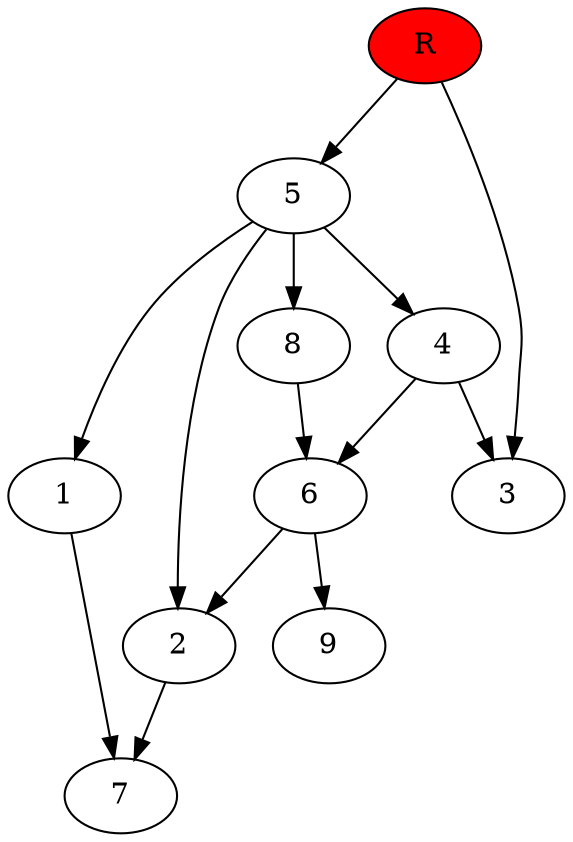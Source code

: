 digraph prb37497 {
	1
	2
	3
	4
	5
	6
	7
	8
	R [fillcolor="#ff0000" style=filled]
	1 -> 7
	2 -> 7
	4 -> 3
	4 -> 6
	5 -> 1
	5 -> 2
	5 -> 4
	5 -> 8
	6 -> 2
	6 -> 9
	8 -> 6
	R -> 3
	R -> 5
}
